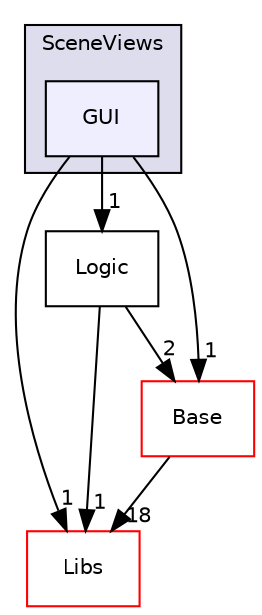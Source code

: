 digraph "Modules/Loadable/SceneViews/GUI" {
  bgcolor=transparent;
  compound=true
  node [ fontsize="10", fontname="Helvetica"];
  edge [ labelfontsize="10", labelfontname="Helvetica"];
  subgraph clusterdir_2921f6b5e1ce8b017d145ba5f6d36ad5 {
    graph [ bgcolor="#ddddee", pencolor="black", label="SceneViews" fontname="Helvetica", fontsize="10", URL="dir_2921f6b5e1ce8b017d145ba5f6d36ad5.html"]
  dir_ba958c98cd3f4b1b9f752b640216d8ff [shape=box, label="GUI", style="filled", fillcolor="#eeeeff", pencolor="black", URL="dir_ba958c98cd3f4b1b9f752b640216d8ff.html"];
  }
  dir_6e6cb9563333489fde7459b1f95e59a5 [shape=box label="Libs" color="red" URL="dir_6e6cb9563333489fde7459b1f95e59a5.html"];
  dir_1461886aac6f502c1faec3399976a8ed [shape=box label="Logic" URL="dir_1461886aac6f502c1faec3399976a8ed.html"];
  dir_628593db0cdce5a76fb85526ae5aa762 [shape=box label="Base" color="red" URL="dir_628593db0cdce5a76fb85526ae5aa762.html"];
  dir_ba958c98cd3f4b1b9f752b640216d8ff->dir_6e6cb9563333489fde7459b1f95e59a5 [headlabel="1", labeldistance=1.5 headhref="dir_000089_000014.html"];
  dir_ba958c98cd3f4b1b9f752b640216d8ff->dir_1461886aac6f502c1faec3399976a8ed [headlabel="1", labeldistance=1.5 headhref="dir_000089_000090.html"];
  dir_ba958c98cd3f4b1b9f752b640216d8ff->dir_628593db0cdce5a76fb85526ae5aa762 [headlabel="1", labeldistance=1.5 headhref="dir_000089_000002.html"];
  dir_1461886aac6f502c1faec3399976a8ed->dir_6e6cb9563333489fde7459b1f95e59a5 [headlabel="1", labeldistance=1.5 headhref="dir_000090_000014.html"];
  dir_1461886aac6f502c1faec3399976a8ed->dir_628593db0cdce5a76fb85526ae5aa762 [headlabel="2", labeldistance=1.5 headhref="dir_000090_000002.html"];
  dir_628593db0cdce5a76fb85526ae5aa762->dir_6e6cb9563333489fde7459b1f95e59a5 [headlabel="18", labeldistance=1.5 headhref="dir_000002_000014.html"];
}
